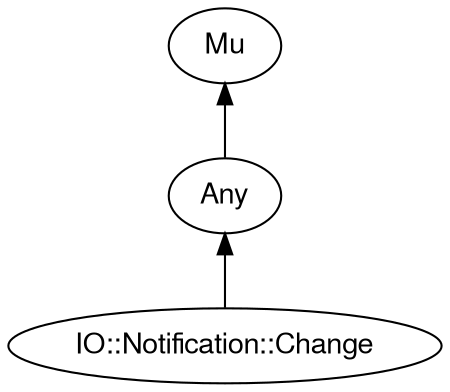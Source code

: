 digraph "raku-type-graph" {
    rankdir=BT;
    splines=polyline;
    overlap=false;

    graph [truecolor=true bgcolor="#FFFFFF"];
    // Types
    "IO::Notification::Change" [color="#000000", fontcolor="#000000", href="/type/IO::Notification::Change", fontname="FreeSans"];
    "Mu" [color="#000000", fontcolor="#000000", href="/type/Mu", fontname="FreeSans"];
    "Any" [color="#000000", fontcolor="#000000", href="/type/Any", fontname="FreeSans"];

    // Superclasses
    "IO::Notification::Change" -> "Any" [color="#000000"];
    "Any" -> "Mu" [color="#000000"];

    // Roles
}
